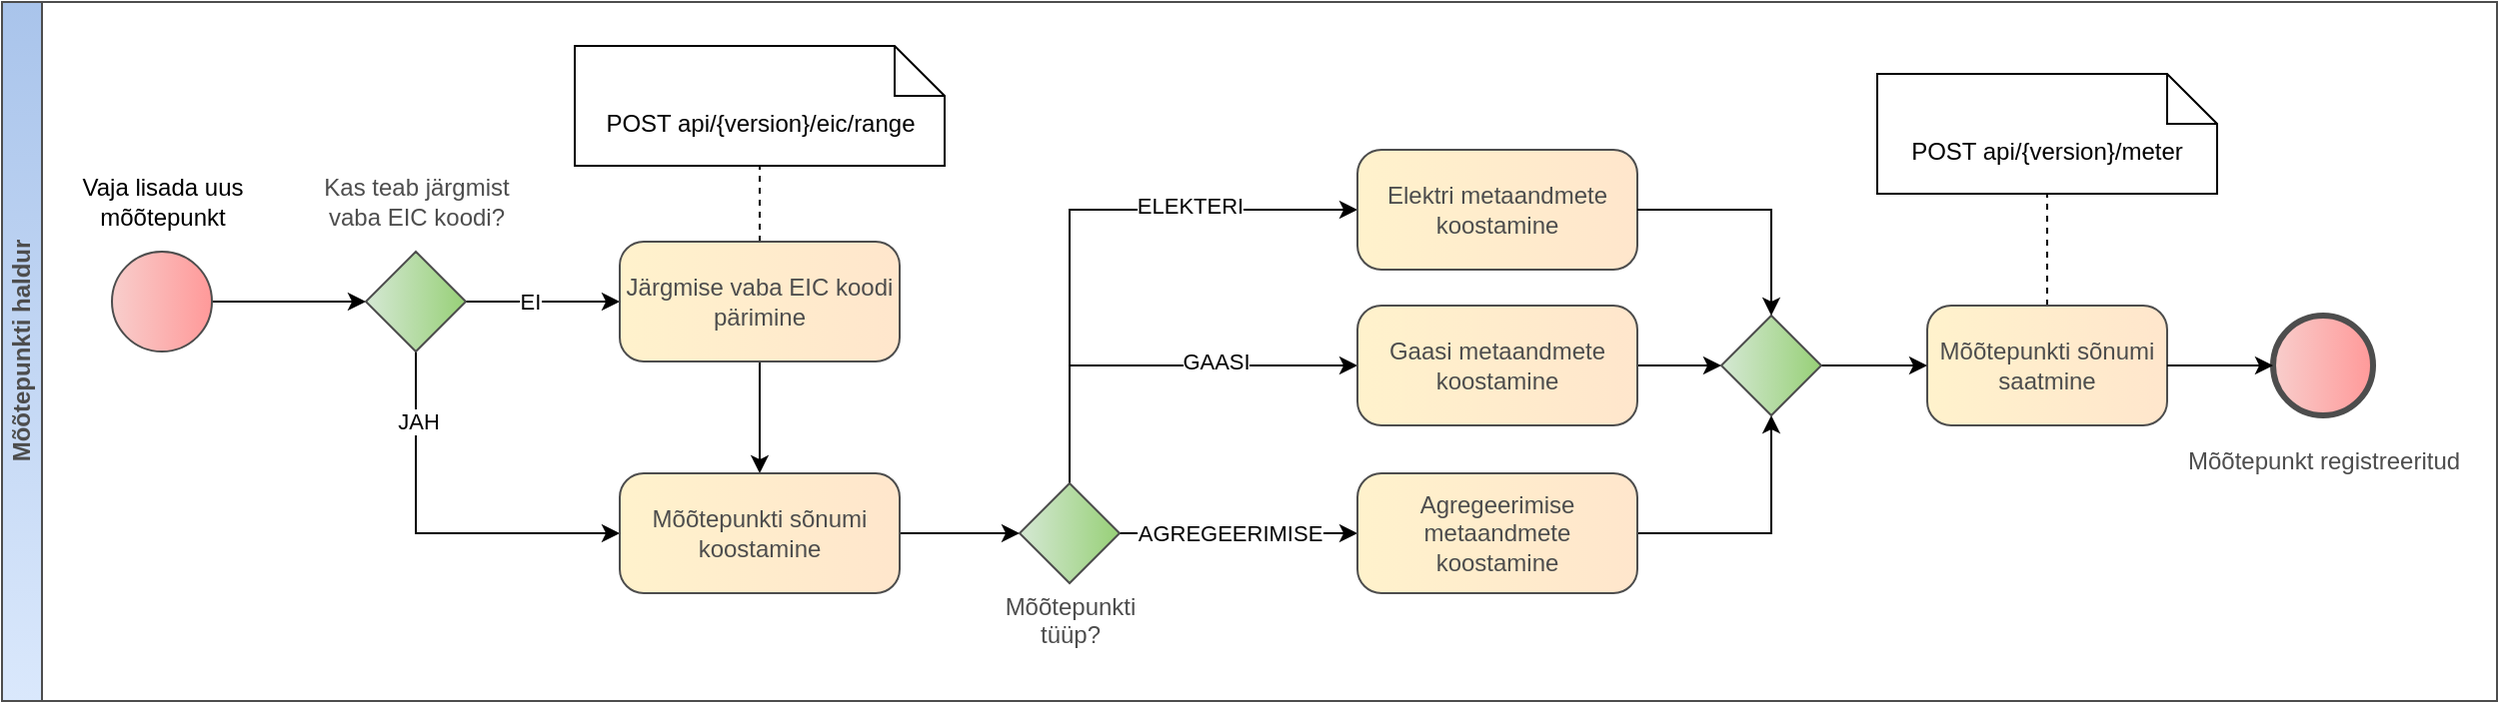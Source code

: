 <mxfile version="22.1.21" type="device" pages="4">
  <diagram name="Mõõtepunkti registreerimine" id="cEnZKVGMceIoJpwBC8QJ">
    <mxGraphModel dx="1588" dy="878" grid="0" gridSize="10" guides="1" tooltips="1" connect="1" arrows="1" fold="1" page="0" pageScale="1" pageWidth="827" pageHeight="1169" math="0" shadow="0">
      <root>
        <mxCell id="0" />
        <mxCell id="1" parent="0" />
        <mxCell id="b0wGwjfuf-SA-fyVzIMK-3" style="edgeStyle=orthogonalEdgeStyle;rounded=0;orthogonalLoop=1;jettySize=auto;html=1;" parent="1" source="b0wGwjfuf-SA-fyVzIMK-1" target="b0wGwjfuf-SA-fyVzIMK-2" edge="1">
          <mxGeometry relative="1" as="geometry" />
        </mxCell>
        <mxCell id="b0wGwjfuf-SA-fyVzIMK-1" value="Vaja lisada uus &lt;br&gt;mõõtepunkt" style="points=[[0.145,0.145,0],[0.5,0,0],[0.855,0.145,0],[1,0.5,0],[0.855,0.855,0],[0.5,1,0],[0.145,0.855,0],[0,0.5,0]];shape=mxgraph.bpmn.event;html=1;verticalLabelPosition=top;verticalAlign=middle;align=center;perimeter=ellipsePerimeter;outlineConnect=0;aspect=fixed;outline=standard;symbol=general;fillColor=#f8cecc;strokeColor=#4D4D4D;rounded=1;shadow=0;strokeWidth=1;gradientColor=#FF9999;gradientDirection=east;spacingBottom=0;labelPosition=center;" parent="1" vertex="1">
          <mxGeometry x="-192" y="271" width="50" height="50" as="geometry" />
        </mxCell>
        <mxCell id="b0wGwjfuf-SA-fyVzIMK-5" style="edgeStyle=orthogonalEdgeStyle;rounded=0;orthogonalLoop=1;jettySize=auto;html=1;" parent="1" source="b0wGwjfuf-SA-fyVzIMK-2" target="b0wGwjfuf-SA-fyVzIMK-4" edge="1">
          <mxGeometry relative="1" as="geometry" />
        </mxCell>
        <mxCell id="b0wGwjfuf-SA-fyVzIMK-6" value="EI" style="edgeLabel;html=1;align=center;verticalAlign=middle;resizable=0;points=[];" parent="b0wGwjfuf-SA-fyVzIMK-5" vertex="1" connectable="0">
          <mxGeometry x="-0.179" relative="1" as="geometry">
            <mxPoint as="offset" />
          </mxGeometry>
        </mxCell>
        <mxCell id="b0wGwjfuf-SA-fyVzIMK-8" style="edgeStyle=orthogonalEdgeStyle;rounded=0;orthogonalLoop=1;jettySize=auto;html=1;entryX=0;entryY=0.5;entryDx=0;entryDy=0;" parent="1" source="b0wGwjfuf-SA-fyVzIMK-2" target="b0wGwjfuf-SA-fyVzIMK-7" edge="1">
          <mxGeometry relative="1" as="geometry">
            <Array as="points">
              <mxPoint x="-40" y="412" />
            </Array>
          </mxGeometry>
        </mxCell>
        <mxCell id="b0wGwjfuf-SA-fyVzIMK-9" value="JAH" style="edgeLabel;html=1;align=center;verticalAlign=middle;resizable=0;points=[];" parent="b0wGwjfuf-SA-fyVzIMK-8" vertex="1" connectable="0">
          <mxGeometry x="-0.635" y="1" relative="1" as="geometry">
            <mxPoint as="offset" />
          </mxGeometry>
        </mxCell>
        <mxCell id="b0wGwjfuf-SA-fyVzIMK-2" value="Kas teab järgmist &lt;br&gt;vaba EIC koodi?" style="points=[[0.25,0.25,0],[0.5,0,0],[0.75,0.25,0],[1,0.5,0],[0.75,0.75,0],[0.5,1,0],[0.25,0.75,0],[0,0.5,0]];shape=mxgraph.bpmn.gateway2;html=1;verticalLabelPosition=top;labelBackgroundColor=#ffffff;verticalAlign=middle;align=center;perimeter=rhombusPerimeter;outlineConnect=0;outline=none;symbol=none;fontFamily=Helvetica;fontSize=12;fontColor=#4D4D4D;fillColor=#D5E8D4;strokeColor=#4D4D4D;rounded=0;shadow=0;gradientColor=#97D077;gradientDirection=east;spacing=0;labelPosition=center;" parent="1" vertex="1">
          <mxGeometry x="-65" y="271" width="50" height="50" as="geometry" />
        </mxCell>
        <mxCell id="b0wGwjfuf-SA-fyVzIMK-10" style="edgeStyle=orthogonalEdgeStyle;rounded=0;orthogonalLoop=1;jettySize=auto;html=1;entryX=0.5;entryY=0;entryDx=0;entryDy=0;" parent="1" source="b0wGwjfuf-SA-fyVzIMK-4" target="b0wGwjfuf-SA-fyVzIMK-7" edge="1">
          <mxGeometry relative="1" as="geometry" />
        </mxCell>
        <mxCell id="b0wGwjfuf-SA-fyVzIMK-12" style="rounded=0;orthogonalLoop=1;jettySize=auto;html=1;dashed=1;endArrow=none;endFill=0;" parent="1" source="b0wGwjfuf-SA-fyVzIMK-4" target="b0wGwjfuf-SA-fyVzIMK-11" edge="1">
          <mxGeometry relative="1" as="geometry" />
        </mxCell>
        <mxCell id="b0wGwjfuf-SA-fyVzIMK-4" value="Järgmise vaba EIC koodi pärimine" style="rounded=1;whiteSpace=wrap;html=1;arcSize=20;fillColor=#fff2cc;strokeColor=#4D4D4D;shadow=0;fontColor=#4D4D4D;gradientColor=#FFE6CC;gradientDirection=east;glass=0;collapsible=0;backgroundOutline=0;enumerate=0;labelBackgroundColor=none;labelBorderColor=none;strokeWidth=1;" parent="1" vertex="1">
          <mxGeometry x="62" y="266" width="140" height="60" as="geometry">
            <mxRectangle x="340" y="420" width="90" height="30" as="alternateBounds" />
          </mxGeometry>
        </mxCell>
        <mxCell id="b0wGwjfuf-SA-fyVzIMK-14" value="" style="edgeStyle=orthogonalEdgeStyle;rounded=0;orthogonalLoop=1;jettySize=auto;html=1;" parent="1" source="b0wGwjfuf-SA-fyVzIMK-7" target="JltrSsdwCCZjVwD0hIcc-1" edge="1">
          <mxGeometry relative="1" as="geometry" />
        </mxCell>
        <mxCell id="b0wGwjfuf-SA-fyVzIMK-19" value="Mõõtepunkti haldur" style="swimlane;html=1;horizontal=0;startSize=20;strokeColor=#4D4D4D;fillColor=#dae8fc;connectable=0;allowArrows=0;recursiveResize=0;fontColor=#4D4D4D;gradientColor=#A9C4EB;gradientDirection=north;rotation=0;container=0;" parent="1" vertex="1">
          <mxGeometry x="-247" y="146" width="1248" height="350" as="geometry" />
        </mxCell>
        <mxCell id="b0wGwjfuf-SA-fyVzIMK-7" value="Mõõtepunkti sõnumi koostamine" style="rounded=1;whiteSpace=wrap;html=1;arcSize=20;fillColor=#fff2cc;strokeColor=#4D4D4D;shadow=0;fontColor=#4D4D4D;gradientColor=#FFE6CC;gradientDirection=east;glass=0;collapsible=0;backgroundOutline=0;enumerate=0;labelBackgroundColor=none;labelBorderColor=none;strokeWidth=1;" parent="1" vertex="1">
          <mxGeometry x="62" y="382" width="140" height="60" as="geometry">
            <mxRectangle x="340" y="420" width="90" height="30" as="alternateBounds" />
          </mxGeometry>
        </mxCell>
        <mxCell id="b0wGwjfuf-SA-fyVzIMK-16" style="rounded=0;orthogonalLoop=1;jettySize=auto;html=1;dashed=1;endArrow=none;endFill=0;" parent="1" source="b0wGwjfuf-SA-fyVzIMK-13" target="b0wGwjfuf-SA-fyVzIMK-15" edge="1">
          <mxGeometry relative="1" as="geometry" />
        </mxCell>
        <mxCell id="b0wGwjfuf-SA-fyVzIMK-13" value="Mõõtepunkti sõnumi saatmine" style="whiteSpace=wrap;html=1;fillColor=#fff2cc;strokeColor=#4D4D4D;fontColor=#4D4D4D;rounded=1;arcSize=20;shadow=0;gradientColor=#FFE6CC;gradientDirection=east;glass=0;labelBackgroundColor=none;labelBorderColor=none;strokeWidth=1;" parent="1" vertex="1">
          <mxGeometry x="716" y="298" width="120" height="60" as="geometry" />
        </mxCell>
        <mxCell id="b0wGwjfuf-SA-fyVzIMK-17" value="Mõõtepunkt registreeritud" style="points=[[0.145,0.145,0],[0.5,0,0],[0.855,0.145,0],[1,0.5,0],[0.855,0.855,0],[0.5,1,0],[0.145,0.855,0],[0,0.5,0]];shape=mxgraph.bpmn.event;html=1;verticalLabelPosition=bottom;labelBackgroundColor=#ffffff;verticalAlign=bottom;align=center;perimeter=ellipsePerimeter;outlineConnect=0;aspect=fixed;outline=end;symbol=terminate2;fontFamily=Helvetica;fontSize=12;fontColor=#4D4D4D;fillColor=#f8cecc;strokeColor=#4D4D4D;rounded=1;shadow=0;strokeWidth=1;gradientColor=#FF9999;gradientDirection=east;spacing=0;spacingTop=0;spacingLeft=0;spacingBottom=20;" parent="1" vertex="1">
          <mxGeometry x="889" y="303" width="50" height="50" as="geometry" />
        </mxCell>
        <mxCell id="b0wGwjfuf-SA-fyVzIMK-18" style="edgeStyle=orthogonalEdgeStyle;rounded=0;orthogonalLoop=1;jettySize=auto;html=1;" parent="1" source="b0wGwjfuf-SA-fyVzIMK-13" target="b0wGwjfuf-SA-fyVzIMK-17" edge="1">
          <mxGeometry relative="1" as="geometry" />
        </mxCell>
        <mxCell id="b0wGwjfuf-SA-fyVzIMK-15" value="POST api/{version}/meter" style="shape=note2;boundedLbl=1;whiteSpace=wrap;html=1;size=25;verticalAlign=top;align=center;" parent="1" vertex="1">
          <mxGeometry x="691" y="182" width="170" height="60" as="geometry" />
        </mxCell>
        <mxCell id="JltrSsdwCCZjVwD0hIcc-5" style="edgeStyle=orthogonalEdgeStyle;rounded=0;orthogonalLoop=1;jettySize=auto;html=1;" parent="1" source="JltrSsdwCCZjVwD0hIcc-1" target="JltrSsdwCCZjVwD0hIcc-4" edge="1">
          <mxGeometry relative="1" as="geometry" />
        </mxCell>
        <mxCell id="JltrSsdwCCZjVwD0hIcc-6" value="AGREGEERIMISE" style="edgeLabel;html=1;align=center;verticalAlign=middle;resizable=0;points=[];" parent="JltrSsdwCCZjVwD0hIcc-5" vertex="1" connectable="0">
          <mxGeometry x="-0.079" relative="1" as="geometry">
            <mxPoint as="offset" />
          </mxGeometry>
        </mxCell>
        <mxCell id="JltrSsdwCCZjVwD0hIcc-7" style="edgeStyle=orthogonalEdgeStyle;rounded=0;orthogonalLoop=1;jettySize=auto;html=1;entryX=0;entryY=0.5;entryDx=0;entryDy=0;" parent="1" source="JltrSsdwCCZjVwD0hIcc-1" target="JltrSsdwCCZjVwD0hIcc-3" edge="1">
          <mxGeometry relative="1" as="geometry">
            <Array as="points">
              <mxPoint x="287" y="328" />
            </Array>
          </mxGeometry>
        </mxCell>
        <mxCell id="JltrSsdwCCZjVwD0hIcc-10" value="GAASI" style="edgeLabel;html=1;align=center;verticalAlign=middle;resizable=0;points=[];" parent="JltrSsdwCCZjVwD0hIcc-7" vertex="1" connectable="0">
          <mxGeometry x="0.038" y="3" relative="1" as="geometry">
            <mxPoint x="26" y="1" as="offset" />
          </mxGeometry>
        </mxCell>
        <mxCell id="JltrSsdwCCZjVwD0hIcc-8" style="edgeStyle=orthogonalEdgeStyle;rounded=0;orthogonalLoop=1;jettySize=auto;html=1;entryX=0;entryY=0.5;entryDx=0;entryDy=0;" parent="1" source="JltrSsdwCCZjVwD0hIcc-1" target="JltrSsdwCCZjVwD0hIcc-2" edge="1">
          <mxGeometry relative="1" as="geometry">
            <Array as="points">
              <mxPoint x="287" y="250" />
            </Array>
          </mxGeometry>
        </mxCell>
        <mxCell id="JltrSsdwCCZjVwD0hIcc-9" value="ELEKTERI" style="edgeLabel;html=1;align=center;verticalAlign=middle;resizable=0;points=[];" parent="JltrSsdwCCZjVwD0hIcc-8" vertex="1" connectable="0">
          <mxGeometry x="0.4" y="2" relative="1" as="geometry">
            <mxPoint as="offset" />
          </mxGeometry>
        </mxCell>
        <mxCell id="JltrSsdwCCZjVwD0hIcc-1" value="Mõõtepunkti&lt;br&gt;tüüp?" style="points=[[0.25,0.25,0],[0.5,0,0],[0.75,0.25,0],[1,0.5,0],[0.75,0.75,0],[0.5,1,0],[0.25,0.75,0],[0,0.5,0]];shape=mxgraph.bpmn.gateway2;html=1;verticalLabelPosition=bottom;labelBackgroundColor=#ffffff;verticalAlign=top;align=center;perimeter=rhombusPerimeter;outlineConnect=0;outline=none;symbol=none;fontFamily=Helvetica;fontSize=12;fontColor=#4D4D4D;fillColor=#D5E8D4;strokeColor=#4D4D4D;rounded=0;shadow=0;gradientColor=#97D077;gradientDirection=east;spacing=0;labelPosition=center;" parent="1" vertex="1">
          <mxGeometry x="262" y="387" width="50" height="50" as="geometry" />
        </mxCell>
        <mxCell id="JltrSsdwCCZjVwD0hIcc-2" value="Elektri metaandmete koostamine" style="rounded=1;whiteSpace=wrap;html=1;arcSize=20;fillColor=#fff2cc;strokeColor=#4D4D4D;shadow=0;fontColor=#4D4D4D;gradientColor=#FFE6CC;gradientDirection=east;glass=0;collapsible=0;backgroundOutline=0;enumerate=0;labelBackgroundColor=none;labelBorderColor=none;strokeWidth=1;" parent="1" vertex="1">
          <mxGeometry x="431" y="220" width="140" height="60" as="geometry">
            <mxRectangle x="340" y="420" width="90" height="30" as="alternateBounds" />
          </mxGeometry>
        </mxCell>
        <mxCell id="JltrSsdwCCZjVwD0hIcc-13" style="edgeStyle=orthogonalEdgeStyle;rounded=0;orthogonalLoop=1;jettySize=auto;html=1;" parent="1" source="JltrSsdwCCZjVwD0hIcc-3" target="JltrSsdwCCZjVwD0hIcc-11" edge="1">
          <mxGeometry relative="1" as="geometry" />
        </mxCell>
        <mxCell id="JltrSsdwCCZjVwD0hIcc-3" value="Gaasi metaandmete koostamine" style="rounded=1;whiteSpace=wrap;html=1;arcSize=20;fillColor=#fff2cc;strokeColor=#4D4D4D;shadow=0;fontColor=#4D4D4D;gradientColor=#FFE6CC;gradientDirection=east;glass=0;collapsible=0;backgroundOutline=0;enumerate=0;labelBackgroundColor=none;labelBorderColor=none;strokeWidth=1;" parent="1" vertex="1">
          <mxGeometry x="431" y="298" width="140" height="60" as="geometry">
            <mxRectangle x="340" y="420" width="90" height="30" as="alternateBounds" />
          </mxGeometry>
        </mxCell>
        <mxCell id="JltrSsdwCCZjVwD0hIcc-14" style="edgeStyle=orthogonalEdgeStyle;rounded=0;orthogonalLoop=1;jettySize=auto;html=1;" parent="1" source="JltrSsdwCCZjVwD0hIcc-4" target="JltrSsdwCCZjVwD0hIcc-11" edge="1">
          <mxGeometry relative="1" as="geometry" />
        </mxCell>
        <mxCell id="JltrSsdwCCZjVwD0hIcc-4" value="Agregeerimise metaandmete koostamine" style="rounded=1;whiteSpace=wrap;html=1;arcSize=20;fillColor=#fff2cc;strokeColor=#4D4D4D;shadow=0;fontColor=#4D4D4D;gradientColor=#FFE6CC;gradientDirection=east;glass=0;collapsible=0;backgroundOutline=0;enumerate=0;labelBackgroundColor=none;labelBorderColor=none;strokeWidth=1;" parent="1" vertex="1">
          <mxGeometry x="431" y="382" width="140" height="60" as="geometry">
            <mxRectangle x="340" y="420" width="90" height="30" as="alternateBounds" />
          </mxGeometry>
        </mxCell>
        <mxCell id="JltrSsdwCCZjVwD0hIcc-15" style="edgeStyle=orthogonalEdgeStyle;rounded=0;orthogonalLoop=1;jettySize=auto;html=1;entryX=0;entryY=0.5;entryDx=0;entryDy=0;" parent="1" source="JltrSsdwCCZjVwD0hIcc-11" target="b0wGwjfuf-SA-fyVzIMK-13" edge="1">
          <mxGeometry relative="1" as="geometry" />
        </mxCell>
        <mxCell id="JltrSsdwCCZjVwD0hIcc-11" value="" style="points=[[0.25,0.25,0],[0.5,0,0],[0.75,0.25,0],[1,0.5,0],[0.75,0.75,0],[0.5,1,0],[0.25,0.75,0],[0,0.5,0]];shape=mxgraph.bpmn.gateway2;html=1;verticalLabelPosition=bottom;labelBackgroundColor=#ffffff;verticalAlign=top;align=center;perimeter=rhombusPerimeter;outlineConnect=0;outline=none;symbol=none;fontFamily=Helvetica;fontSize=12;fontColor=#4D4D4D;fillColor=#D5E8D4;strokeColor=#4D4D4D;rounded=0;shadow=0;gradientColor=#97D077;gradientDirection=east;spacing=0;labelPosition=center;" parent="1" vertex="1">
          <mxGeometry x="613" y="303" width="50" height="50" as="geometry" />
        </mxCell>
        <mxCell id="JltrSsdwCCZjVwD0hIcc-12" style="edgeStyle=orthogonalEdgeStyle;rounded=0;orthogonalLoop=1;jettySize=auto;html=1;entryX=0.5;entryY=0;entryDx=0;entryDy=0;entryPerimeter=0;" parent="1" source="JltrSsdwCCZjVwD0hIcc-2" target="JltrSsdwCCZjVwD0hIcc-11" edge="1">
          <mxGeometry relative="1" as="geometry" />
        </mxCell>
        <mxCell id="b0wGwjfuf-SA-fyVzIMK-11" value="POST api/{version}/eic/range" style="shape=note2;boundedLbl=1;whiteSpace=wrap;html=1;size=25;verticalAlign=top;align=center;" parent="1" vertex="1">
          <mxGeometry x="39.5" y="168" width="185" height="60" as="geometry" />
        </mxCell>
      </root>
    </mxGraphModel>
  </diagram>
  <diagram name="Mõõtepunkti metaandmete muutmine" id="SNpJ4jsh5s9pnNgPiQp4">
    <mxGraphModel dx="1588" dy="878" grid="0" gridSize="10" guides="1" tooltips="1" connect="1" arrows="1" fold="1" page="0" pageScale="1" pageWidth="827" pageHeight="1169" math="0" shadow="0">
      <root>
        <mxCell id="Cqity4LIKx9_qBRAWzEN-0" />
        <mxCell id="Cqity4LIKx9_qBRAWzEN-1" parent="Cqity4LIKx9_qBRAWzEN-0" />
        <mxCell id="xKmBdfjGyanTH3eDgaFc-0" style="edgeStyle=orthogonalEdgeStyle;rounded=0;orthogonalLoop=1;jettySize=auto;html=1;" parent="Cqity4LIKx9_qBRAWzEN-1" source="Cqity4LIKx9_qBRAWzEN-3" target="Cqity4LIKx9_qBRAWzEN-11" edge="1">
          <mxGeometry relative="1" as="geometry" />
        </mxCell>
        <mxCell id="Cqity4LIKx9_qBRAWzEN-3" value="Mõõtepunkti&amp;nbsp;&lt;br&gt;metaandmed&lt;br&gt;on muutunud" style="points=[[0.145,0.145,0],[0.5,0,0],[0.855,0.145,0],[1,0.5,0],[0.855,0.855,0],[0.5,1,0],[0.145,0.855,0],[0,0.5,0]];shape=mxgraph.bpmn.event;html=1;verticalLabelPosition=top;verticalAlign=middle;align=center;perimeter=ellipsePerimeter;outlineConnect=0;aspect=fixed;outline=standard;symbol=general;fillColor=#f8cecc;strokeColor=#4D4D4D;rounded=1;shadow=0;strokeWidth=1;gradientColor=#FF9999;gradientDirection=east;spacingBottom=0;labelPosition=center;" parent="Cqity4LIKx9_qBRAWzEN-1" vertex="1">
          <mxGeometry x="-192" y="271" width="50" height="50" as="geometry" />
        </mxCell>
        <mxCell id="Cqity4LIKx9_qBRAWzEN-13" value="Mõõtepunkti haldur" style="swimlane;html=1;horizontal=0;startSize=20;strokeColor=#4D4D4D;fillColor=#dae8fc;connectable=0;allowArrows=0;recursiveResize=0;fontColor=#4D4D4D;gradientColor=#A9C4EB;gradientDirection=north;rotation=0;container=0;" parent="Cqity4LIKx9_qBRAWzEN-1" vertex="1">
          <mxGeometry x="-247" y="146" width="825" height="212" as="geometry" />
        </mxCell>
        <mxCell id="Cqity4LIKx9_qBRAWzEN-16" value="Mõõtepunkti sõnumi saatmine" style="whiteSpace=wrap;html=1;fillColor=#fff2cc;strokeColor=#4D4D4D;fontColor=#4D4D4D;rounded=1;arcSize=20;shadow=0;gradientColor=#FFE6CC;gradientDirection=east;glass=0;labelBackgroundColor=none;labelBorderColor=none;strokeWidth=1;" parent="Cqity4LIKx9_qBRAWzEN-13" vertex="1">
          <mxGeometry x="551" y="120" width="120" height="60" as="geometry" />
        </mxCell>
        <mxCell id="Cqity4LIKx9_qBRAWzEN-17" value="Mõõtepunkti&lt;br&gt;metaandmed&lt;br&gt;muudetud" style="points=[[0.145,0.145,0],[0.5,0,0],[0.855,0.145,0],[1,0.5,0],[0.855,0.855,0],[0.5,1,0],[0.145,0.855,0],[0,0.5,0]];shape=mxgraph.bpmn.event;html=1;verticalLabelPosition=top;labelBackgroundColor=#ffffff;verticalAlign=middle;align=center;perimeter=ellipsePerimeter;outlineConnect=0;aspect=fixed;outline=end;symbol=terminate2;fontFamily=Helvetica;fontSize=12;fontColor=#4D4D4D;fillColor=#f8cecc;strokeColor=#4D4D4D;rounded=1;shadow=0;strokeWidth=1;gradientColor=#FF9999;gradientDirection=east;spacing=0;spacingTop=0;spacingLeft=0;spacingBottom=20;labelPosition=center;" parent="Cqity4LIKx9_qBRAWzEN-13" vertex="1">
          <mxGeometry x="724" y="125" width="50" height="50" as="geometry" />
        </mxCell>
        <mxCell id="Cqity4LIKx9_qBRAWzEN-18" style="edgeStyle=orthogonalEdgeStyle;rounded=0;orthogonalLoop=1;jettySize=auto;html=1;" parent="Cqity4LIKx9_qBRAWzEN-13" source="Cqity4LIKx9_qBRAWzEN-16" target="Cqity4LIKx9_qBRAWzEN-17" edge="1">
          <mxGeometry relative="1" as="geometry" />
        </mxCell>
        <mxCell id="Cqity4LIKx9_qBRAWzEN-19" value="PUT api/{version}/meter" style="shape=note2;boundedLbl=1;whiteSpace=wrap;html=1;size=25;verticalAlign=top;align=center;" parent="Cqity4LIKx9_qBRAWzEN-13" vertex="1">
          <mxGeometry x="526" y="21" width="170" height="60" as="geometry" />
        </mxCell>
        <mxCell id="Cqity4LIKx9_qBRAWzEN-15" style="rounded=0;orthogonalLoop=1;jettySize=auto;html=1;dashed=1;endArrow=none;endFill=0;" parent="Cqity4LIKx9_qBRAWzEN-13" source="Cqity4LIKx9_qBRAWzEN-16" target="Cqity4LIKx9_qBRAWzEN-19" edge="1">
          <mxGeometry relative="1" as="geometry" />
        </mxCell>
        <mxCell id="xKmBdfjGyanTH3eDgaFc-1" style="edgeStyle=orthogonalEdgeStyle;rounded=0;orthogonalLoop=1;jettySize=auto;html=1;" parent="Cqity4LIKx9_qBRAWzEN-1" source="Cqity4LIKx9_qBRAWzEN-11" target="Cqity4LIKx9_qBRAWzEN-14" edge="1">
          <mxGeometry relative="1" as="geometry" />
        </mxCell>
        <mxCell id="Cqity4LIKx9_qBRAWzEN-11" value="Mõõtepunkti metaandmete uuendamine enda süsteemis" style="rounded=1;whiteSpace=wrap;html=1;arcSize=20;fillColor=#fff2cc;strokeColor=#4D4D4D;shadow=0;fontColor=#4D4D4D;gradientColor=#FFE6CC;gradientDirection=east;glass=0;collapsible=0;backgroundOutline=0;enumerate=0;labelBackgroundColor=none;labelBorderColor=none;strokeWidth=1;" parent="Cqity4LIKx9_qBRAWzEN-1" vertex="1">
          <mxGeometry x="-94" y="266" width="140" height="60" as="geometry">
            <mxRectangle x="340" y="420" width="90" height="30" as="alternateBounds" />
          </mxGeometry>
        </mxCell>
        <mxCell id="RVXx1hrbtxr3HMaGcyWy-0" style="edgeStyle=orthogonalEdgeStyle;rounded=0;orthogonalLoop=1;jettySize=auto;html=1;endArrow=none;dashed=1;endFill=0;" parent="Cqity4LIKx9_qBRAWzEN-1" source="Cqity4LIKx9_qBRAWzEN-14" target="xKmBdfjGyanTH3eDgaFc-2" edge="1">
          <mxGeometry relative="1" as="geometry" />
        </mxCell>
        <mxCell id="RVXx1hrbtxr3HMaGcyWy-1" style="edgeStyle=orthogonalEdgeStyle;rounded=0;orthogonalLoop=1;jettySize=auto;html=1;" parent="Cqity4LIKx9_qBRAWzEN-1" source="Cqity4LIKx9_qBRAWzEN-14" target="Cqity4LIKx9_qBRAWzEN-16" edge="1">
          <mxGeometry relative="1" as="geometry" />
        </mxCell>
        <mxCell id="Cqity4LIKx9_qBRAWzEN-14" value="Mõõtepunkti sõnumi koostamine" style="rounded=1;whiteSpace=wrap;html=1;arcSize=20;fillColor=#fff2cc;strokeColor=#4D4D4D;shadow=0;fontColor=#4D4D4D;gradientColor=#FFE6CC;gradientDirection=east;glass=0;collapsible=0;backgroundOutline=0;enumerate=0;labelBackgroundColor=none;labelBorderColor=none;strokeWidth=1;" parent="Cqity4LIKx9_qBRAWzEN-1" vertex="1">
          <mxGeometry x="93" y="266" width="140" height="60" as="geometry">
            <mxRectangle x="340" y="420" width="90" height="30" as="alternateBounds" />
          </mxGeometry>
        </mxCell>
        <mxCell id="xKmBdfjGyanTH3eDgaFc-2" value="meterEic ega commodityType ei tohi muutuda" style="shape=note2;boundedLbl=1;whiteSpace=wrap;html=1;size=25;verticalAlign=top;align=center;" parent="Cqity4LIKx9_qBRAWzEN-1" vertex="1">
          <mxGeometry x="78" y="160" width="170" height="66" as="geometry" />
        </mxCell>
      </root>
    </mxGraphModel>
  </diagram>
  <diagram name="Register new metering point" id="NOQvb7x5aN0ugD9xBON2">
    <mxGraphModel dx="1588" dy="878" grid="0" gridSize="10" guides="1" tooltips="1" connect="1" arrows="1" fold="1" page="0" pageScale="1" pageWidth="827" pageHeight="1169" math="0" shadow="0">
      <root>
        <mxCell id="uh2IBBVPhFFqDPc901yO-0" />
        <mxCell id="uh2IBBVPhFFqDPc901yO-1" parent="uh2IBBVPhFFqDPc901yO-0" />
        <mxCell id="uh2IBBVPhFFqDPc901yO-2" style="edgeStyle=orthogonalEdgeStyle;rounded=0;orthogonalLoop=1;jettySize=auto;html=1;" parent="uh2IBBVPhFFqDPc901yO-1" source="uh2IBBVPhFFqDPc901yO-3" target="uh2IBBVPhFFqDPc901yO-8" edge="1">
          <mxGeometry relative="1" as="geometry" />
        </mxCell>
        <mxCell id="uh2IBBVPhFFqDPc901yO-3" value="Need to add&lt;br&gt;new metering&lt;br&gt;point" style="points=[[0.145,0.145,0],[0.5,0,0],[0.855,0.145,0],[1,0.5,0],[0.855,0.855,0],[0.5,1,0],[0.145,0.855,0],[0,0.5,0]];shape=mxgraph.bpmn.event;html=1;verticalLabelPosition=top;verticalAlign=middle;align=center;perimeter=ellipsePerimeter;outlineConnect=0;aspect=fixed;outline=standard;symbol=general;fillColor=#f8cecc;strokeColor=#4D4D4D;rounded=1;shadow=0;strokeWidth=1;gradientColor=#FF9999;gradientDirection=east;spacingBottom=0;labelPosition=center;" parent="uh2IBBVPhFFqDPc901yO-1" vertex="1">
          <mxGeometry x="-192" y="271" width="50" height="50" as="geometry" />
        </mxCell>
        <mxCell id="uh2IBBVPhFFqDPc901yO-4" style="edgeStyle=orthogonalEdgeStyle;rounded=0;orthogonalLoop=1;jettySize=auto;html=1;" parent="uh2IBBVPhFFqDPc901yO-1" source="uh2IBBVPhFFqDPc901yO-8" target="uh2IBBVPhFFqDPc901yO-11" edge="1">
          <mxGeometry relative="1" as="geometry" />
        </mxCell>
        <mxCell id="uh2IBBVPhFFqDPc901yO-5" value="NO" style="edgeLabel;html=1;align=center;verticalAlign=middle;resizable=0;points=[];" parent="uh2IBBVPhFFqDPc901yO-4" vertex="1" connectable="0">
          <mxGeometry x="-0.179" relative="1" as="geometry">
            <mxPoint as="offset" />
          </mxGeometry>
        </mxCell>
        <mxCell id="uh2IBBVPhFFqDPc901yO-6" style="edgeStyle=orthogonalEdgeStyle;rounded=0;orthogonalLoop=1;jettySize=auto;html=1;entryX=0;entryY=0.5;entryDx=0;entryDy=0;" parent="uh2IBBVPhFFqDPc901yO-1" source="uh2IBBVPhFFqDPc901yO-8" target="uh2IBBVPhFFqDPc901yO-13" edge="1">
          <mxGeometry relative="1" as="geometry">
            <Array as="points">
              <mxPoint x="-40" y="412" />
            </Array>
          </mxGeometry>
        </mxCell>
        <mxCell id="uh2IBBVPhFFqDPc901yO-7" value="YES" style="edgeLabel;html=1;align=center;verticalAlign=middle;resizable=0;points=[];" parent="uh2IBBVPhFFqDPc901yO-6" vertex="1" connectable="0">
          <mxGeometry x="-0.635" y="1" relative="1" as="geometry">
            <mxPoint as="offset" />
          </mxGeometry>
        </mxCell>
        <mxCell id="uh2IBBVPhFFqDPc901yO-8" value="Know the&lt;br&gt;next free&lt;br&gt;EIC code?" style="points=[[0.25,0.25,0],[0.5,0,0],[0.75,0.25,0],[1,0.5,0],[0.75,0.75,0],[0.5,1,0],[0.25,0.75,0],[0,0.5,0]];shape=mxgraph.bpmn.gateway2;html=1;verticalLabelPosition=top;labelBackgroundColor=#ffffff;verticalAlign=middle;align=center;perimeter=rhombusPerimeter;outlineConnect=0;outline=none;symbol=none;fontFamily=Helvetica;fontSize=12;fontColor=#4D4D4D;fillColor=#D5E8D4;strokeColor=#4D4D4D;rounded=0;shadow=0;gradientColor=#97D077;gradientDirection=east;spacing=0;labelPosition=center;" parent="uh2IBBVPhFFqDPc901yO-1" vertex="1">
          <mxGeometry x="-65" y="271" width="50" height="50" as="geometry" />
        </mxCell>
        <mxCell id="uh2IBBVPhFFqDPc901yO-9" style="edgeStyle=orthogonalEdgeStyle;rounded=0;orthogonalLoop=1;jettySize=auto;html=1;entryX=0.5;entryY=0;entryDx=0;entryDy=0;" parent="uh2IBBVPhFFqDPc901yO-1" source="uh2IBBVPhFFqDPc901yO-11" target="uh2IBBVPhFFqDPc901yO-13" edge="1">
          <mxGeometry relative="1" as="geometry" />
        </mxCell>
        <mxCell id="uh2IBBVPhFFqDPc901yO-10" style="rounded=0;orthogonalLoop=1;jettySize=auto;html=1;dashed=1;endArrow=none;endFill=0;" parent="uh2IBBVPhFFqDPc901yO-1" source="uh2IBBVPhFFqDPc901yO-11" target="uh2IBBVPhFFqDPc901yO-14" edge="1">
          <mxGeometry relative="1" as="geometry" />
        </mxCell>
        <mxCell id="uh2IBBVPhFFqDPc901yO-11" value="Request next free EIC code" style="rounded=1;whiteSpace=wrap;html=1;arcSize=20;fillColor=#fff2cc;strokeColor=#4D4D4D;shadow=0;fontColor=#4D4D4D;gradientColor=#FFE6CC;gradientDirection=east;glass=0;collapsible=0;backgroundOutline=0;enumerate=0;labelBackgroundColor=none;labelBorderColor=none;strokeWidth=1;" parent="uh2IBBVPhFFqDPc901yO-1" vertex="1">
          <mxGeometry x="62" y="266" width="140" height="60" as="geometry">
            <mxRectangle x="340" y="420" width="90" height="30" as="alternateBounds" />
          </mxGeometry>
        </mxCell>
        <mxCell id="uh2IBBVPhFFqDPc901yO-13" value="Compose metering point message" style="rounded=1;whiteSpace=wrap;html=1;arcSize=20;fillColor=#fff2cc;strokeColor=#4D4D4D;shadow=0;fontColor=#4D4D4D;gradientColor=#FFE6CC;gradientDirection=east;glass=0;collapsible=0;backgroundOutline=0;enumerate=0;labelBackgroundColor=none;labelBorderColor=none;strokeWidth=1;" parent="uh2IBBVPhFFqDPc901yO-1" vertex="1">
          <mxGeometry x="62" y="382" width="140" height="60" as="geometry">
            <mxRectangle x="340" y="420" width="90" height="30" as="alternateBounds" />
          </mxGeometry>
        </mxCell>
        <mxCell id="uh2IBBVPhFFqDPc901yO-19" value="Metering point operator" style="swimlane;html=1;horizontal=0;startSize=20;strokeColor=#4D4D4D;fillColor=#dae8fc;connectable=0;allowArrows=0;recursiveResize=0;fontColor=#4D4D4D;gradientColor=#A9C4EB;gradientDirection=north;rotation=0;container=0;" parent="uh2IBBVPhFFqDPc901yO-1" vertex="1">
          <mxGeometry x="-246" y="150" width="1208" height="336" as="geometry" />
        </mxCell>
        <mxCell id="uh2IBBVPhFFqDPc901yO-20" value="POST api/{version}/meter" style="shape=note2;boundedLbl=1;whiteSpace=wrap;html=1;size=25;verticalAlign=top;align=center;" parent="uh2IBBVPhFFqDPc901yO-19" vertex="1">
          <mxGeometry x="932" y="50" width="170" height="60" as="geometry" />
        </mxCell>
        <mxCell id="uh2IBBVPhFFqDPc901yO-17" value="Send metering point message" style="whiteSpace=wrap;html=1;fillColor=#fff2cc;strokeColor=#4D4D4D;fontColor=#4D4D4D;rounded=1;arcSize=20;shadow=0;gradientColor=#FFE6CC;gradientDirection=east;glass=0;labelBackgroundColor=none;labelBorderColor=none;strokeWidth=1;" parent="uh2IBBVPhFFqDPc901yO-19" vertex="1">
          <mxGeometry x="957" y="148" width="120" height="60" as="geometry" />
        </mxCell>
        <mxCell id="uh2IBBVPhFFqDPc901yO-18" value="Metering point&lt;br&gt;registered" style="points=[[0.145,0.145,0],[0.5,0,0],[0.855,0.145,0],[1,0.5,0],[0.855,0.855,0],[0.5,1,0],[0.145,0.855,0],[0,0.5,0]];shape=mxgraph.bpmn.event;html=1;verticalLabelPosition=bottom;labelBackgroundColor=#ffffff;verticalAlign=bottom;align=center;perimeter=ellipsePerimeter;outlineConnect=0;aspect=fixed;outline=end;symbol=terminate2;fontFamily=Helvetica;fontSize=12;fontColor=#4D4D4D;fillColor=#f8cecc;strokeColor=#4D4D4D;rounded=1;shadow=0;strokeWidth=1;gradientColor=#FF9999;gradientDirection=east;spacing=0;spacingTop=0;spacingLeft=0;spacingBottom=20;" parent="uh2IBBVPhFFqDPc901yO-19" vertex="1">
          <mxGeometry x="1120" y="153" width="50" height="50" as="geometry" />
        </mxCell>
        <mxCell id="uh2IBBVPhFFqDPc901yO-15" style="rounded=0;orthogonalLoop=1;jettySize=auto;html=1;dashed=1;endArrow=none;endFill=0;" parent="uh2IBBVPhFFqDPc901yO-19" source="uh2IBBVPhFFqDPc901yO-17" target="uh2IBBVPhFFqDPc901yO-20" edge="1">
          <mxGeometry relative="1" as="geometry" />
        </mxCell>
        <mxCell id="uh2IBBVPhFFqDPc901yO-16" style="edgeStyle=orthogonalEdgeStyle;rounded=0;orthogonalLoop=1;jettySize=auto;html=1;" parent="uh2IBBVPhFFqDPc901yO-19" source="uh2IBBVPhFFqDPc901yO-17" target="uh2IBBVPhFFqDPc901yO-18" edge="1">
          <mxGeometry relative="1" as="geometry" />
        </mxCell>
        <mxCell id="k_W6gwbMorHt0tzR-ZAY-0" style="edgeStyle=orthogonalEdgeStyle;rounded=0;orthogonalLoop=1;jettySize=auto;html=1;" parent="uh2IBBVPhFFqDPc901yO-1" source="k_W6gwbMorHt0tzR-ZAY-6" target="k_W6gwbMorHt0tzR-ZAY-11" edge="1">
          <mxGeometry relative="1" as="geometry" />
        </mxCell>
        <mxCell id="k_W6gwbMorHt0tzR-ZAY-1" value="AGGREGATION" style="edgeLabel;html=1;align=center;verticalAlign=middle;resizable=0;points=[];" parent="k_W6gwbMorHt0tzR-ZAY-0" vertex="1" connectable="0">
          <mxGeometry x="-0.079" relative="1" as="geometry">
            <mxPoint as="offset" />
          </mxGeometry>
        </mxCell>
        <mxCell id="k_W6gwbMorHt0tzR-ZAY-2" style="edgeStyle=orthogonalEdgeStyle;rounded=0;orthogonalLoop=1;jettySize=auto;html=1;entryX=0;entryY=0.5;entryDx=0;entryDy=0;" parent="uh2IBBVPhFFqDPc901yO-1" source="k_W6gwbMorHt0tzR-ZAY-6" target="k_W6gwbMorHt0tzR-ZAY-9" edge="1">
          <mxGeometry relative="1" as="geometry">
            <Array as="points">
              <mxPoint x="287" y="328" />
            </Array>
          </mxGeometry>
        </mxCell>
        <mxCell id="k_W6gwbMorHt0tzR-ZAY-3" value="NATURAL GAS" style="edgeLabel;html=1;align=center;verticalAlign=middle;resizable=0;points=[];" parent="k_W6gwbMorHt0tzR-ZAY-2" vertex="1" connectable="0">
          <mxGeometry x="0.038" y="3" relative="1" as="geometry">
            <mxPoint x="26" y="1" as="offset" />
          </mxGeometry>
        </mxCell>
        <mxCell id="k_W6gwbMorHt0tzR-ZAY-4" style="edgeStyle=orthogonalEdgeStyle;rounded=0;orthogonalLoop=1;jettySize=auto;html=1;entryX=0;entryY=0.5;entryDx=0;entryDy=0;" parent="uh2IBBVPhFFqDPc901yO-1" source="k_W6gwbMorHt0tzR-ZAY-6" target="k_W6gwbMorHt0tzR-ZAY-7" edge="1">
          <mxGeometry relative="1" as="geometry">
            <Array as="points">
              <mxPoint x="287" y="250" />
            </Array>
          </mxGeometry>
        </mxCell>
        <mxCell id="k_W6gwbMorHt0tzR-ZAY-5" value="ELECTRICITY" style="edgeLabel;html=1;align=center;verticalAlign=middle;resizable=0;points=[];" parent="k_W6gwbMorHt0tzR-ZAY-4" vertex="1" connectable="0">
          <mxGeometry x="0.4" y="2" relative="1" as="geometry">
            <mxPoint as="offset" />
          </mxGeometry>
        </mxCell>
        <mxCell id="k_W6gwbMorHt0tzR-ZAY-6" value="Type of the&amp;nbsp;&lt;br&gt;metering point?" style="points=[[0.25,0.25,0],[0.5,0,0],[0.75,0.25,0],[1,0.5,0],[0.75,0.75,0],[0.5,1,0],[0.25,0.75,0],[0,0.5,0]];shape=mxgraph.bpmn.gateway2;html=1;verticalLabelPosition=bottom;labelBackgroundColor=#ffffff;verticalAlign=top;align=center;perimeter=rhombusPerimeter;outlineConnect=0;outline=none;symbol=none;fontFamily=Helvetica;fontSize=12;fontColor=#4D4D4D;fillColor=#D5E8D4;strokeColor=#4D4D4D;rounded=0;shadow=0;gradientColor=#97D077;gradientDirection=east;spacing=0;labelPosition=center;" parent="uh2IBBVPhFFqDPc901yO-1" vertex="1">
          <mxGeometry x="262" y="387" width="50" height="50" as="geometry" />
        </mxCell>
        <mxCell id="k_W6gwbMorHt0tzR-ZAY-7" value="Compose electricity metadata" style="rounded=1;whiteSpace=wrap;html=1;arcSize=20;fillColor=#fff2cc;strokeColor=#4D4D4D;shadow=0;fontColor=#4D4D4D;gradientColor=#FFE6CC;gradientDirection=east;glass=0;collapsible=0;backgroundOutline=0;enumerate=0;labelBackgroundColor=none;labelBorderColor=none;strokeWidth=1;" parent="uh2IBBVPhFFqDPc901yO-1" vertex="1">
          <mxGeometry x="431" y="220" width="140" height="60" as="geometry">
            <mxRectangle x="340" y="420" width="90" height="30" as="alternateBounds" />
          </mxGeometry>
        </mxCell>
        <mxCell id="k_W6gwbMorHt0tzR-ZAY-8" style="edgeStyle=orthogonalEdgeStyle;rounded=0;orthogonalLoop=1;jettySize=auto;html=1;" parent="uh2IBBVPhFFqDPc901yO-1" source="k_W6gwbMorHt0tzR-ZAY-9" target="k_W6gwbMorHt0tzR-ZAY-12" edge="1">
          <mxGeometry relative="1" as="geometry" />
        </mxCell>
        <mxCell id="k_W6gwbMorHt0tzR-ZAY-9" value="Compose natural gas metadata" style="rounded=1;whiteSpace=wrap;html=1;arcSize=20;fillColor=#fff2cc;strokeColor=#4D4D4D;shadow=0;fontColor=#4D4D4D;gradientColor=#FFE6CC;gradientDirection=east;glass=0;collapsible=0;backgroundOutline=0;enumerate=0;labelBackgroundColor=none;labelBorderColor=none;strokeWidth=1;" parent="uh2IBBVPhFFqDPc901yO-1" vertex="1">
          <mxGeometry x="431" y="298" width="140" height="60" as="geometry">
            <mxRectangle x="340" y="420" width="90" height="30" as="alternateBounds" />
          </mxGeometry>
        </mxCell>
        <mxCell id="k_W6gwbMorHt0tzR-ZAY-10" style="edgeStyle=orthogonalEdgeStyle;rounded=0;orthogonalLoop=1;jettySize=auto;html=1;" parent="uh2IBBVPhFFqDPc901yO-1" source="k_W6gwbMorHt0tzR-ZAY-11" target="k_W6gwbMorHt0tzR-ZAY-12" edge="1">
          <mxGeometry relative="1" as="geometry" />
        </mxCell>
        <mxCell id="k_W6gwbMorHt0tzR-ZAY-11" value="Compose aggregation metadata" style="rounded=1;whiteSpace=wrap;html=1;arcSize=20;fillColor=#fff2cc;strokeColor=#4D4D4D;shadow=0;fontColor=#4D4D4D;gradientColor=#FFE6CC;gradientDirection=east;glass=0;collapsible=0;backgroundOutline=0;enumerate=0;labelBackgroundColor=none;labelBorderColor=none;strokeWidth=1;" parent="uh2IBBVPhFFqDPc901yO-1" vertex="1">
          <mxGeometry x="431" y="382" width="140" height="60" as="geometry">
            <mxRectangle x="340" y="420" width="90" height="30" as="alternateBounds" />
          </mxGeometry>
        </mxCell>
        <mxCell id="k_W6gwbMorHt0tzR-ZAY-15" style="edgeStyle=orthogonalEdgeStyle;rounded=0;orthogonalLoop=1;jettySize=auto;html=1;entryX=0;entryY=0.5;entryDx=0;entryDy=0;" parent="uh2IBBVPhFFqDPc901yO-1" source="k_W6gwbMorHt0tzR-ZAY-12" target="uh2IBBVPhFFqDPc901yO-17" edge="1">
          <mxGeometry relative="1" as="geometry" />
        </mxCell>
        <mxCell id="k_W6gwbMorHt0tzR-ZAY-12" value="" style="points=[[0.25,0.25,0],[0.5,0,0],[0.75,0.25,0],[1,0.5,0],[0.75,0.75,0],[0.5,1,0],[0.25,0.75,0],[0,0.5,0]];shape=mxgraph.bpmn.gateway2;html=1;verticalLabelPosition=bottom;labelBackgroundColor=#ffffff;verticalAlign=top;align=center;perimeter=rhombusPerimeter;outlineConnect=0;outline=none;symbol=none;fontFamily=Helvetica;fontSize=12;fontColor=#4D4D4D;fillColor=#D5E8D4;strokeColor=#4D4D4D;rounded=0;shadow=0;gradientColor=#97D077;gradientDirection=east;spacing=0;labelPosition=center;" parent="uh2IBBVPhFFqDPc901yO-1" vertex="1">
          <mxGeometry x="613" y="303" width="50" height="50" as="geometry" />
        </mxCell>
        <mxCell id="k_W6gwbMorHt0tzR-ZAY-13" style="edgeStyle=orthogonalEdgeStyle;rounded=0;orthogonalLoop=1;jettySize=auto;html=1;entryX=0.5;entryY=0;entryDx=0;entryDy=0;entryPerimeter=0;" parent="uh2IBBVPhFFqDPc901yO-1" source="k_W6gwbMorHt0tzR-ZAY-7" target="k_W6gwbMorHt0tzR-ZAY-12" edge="1">
          <mxGeometry relative="1" as="geometry" />
        </mxCell>
        <mxCell id="k_W6gwbMorHt0tzR-ZAY-14" style="edgeStyle=orthogonalEdgeStyle;rounded=0;orthogonalLoop=1;jettySize=auto;html=1;entryX=0;entryY=0.5;entryDx=0;entryDy=0;entryPerimeter=0;" parent="uh2IBBVPhFFqDPc901yO-1" source="uh2IBBVPhFFqDPc901yO-13" target="k_W6gwbMorHt0tzR-ZAY-6" edge="1">
          <mxGeometry relative="1" as="geometry" />
        </mxCell>
        <mxCell id="uh2IBBVPhFFqDPc901yO-14" value="POST api/{version}/eic/range" style="shape=note2;boundedLbl=1;whiteSpace=wrap;html=1;size=25;verticalAlign=top;align=center;" parent="uh2IBBVPhFFqDPc901yO-1" vertex="1">
          <mxGeometry x="39.5" y="173" width="185" height="55" as="geometry" />
        </mxCell>
      </root>
    </mxGraphModel>
  </diagram>
  <diagram name="Update metadata of metering point" id="R4fXPZh5S_8ukU-diTko">
    <mxGraphModel dx="1588" dy="878" grid="0" gridSize="10" guides="1" tooltips="1" connect="1" arrows="1" fold="1" page="0" pageScale="1" pageWidth="827" pageHeight="1169" math="0" shadow="0">
      <root>
        <mxCell id="5qwbybCLMA5N44XebrtE-0" />
        <mxCell id="5qwbybCLMA5N44XebrtE-1" parent="5qwbybCLMA5N44XebrtE-0" />
        <mxCell id="5qwbybCLMA5N44XebrtE-2" style="edgeStyle=orthogonalEdgeStyle;rounded=0;orthogonalLoop=1;jettySize=auto;html=1;" parent="5qwbybCLMA5N44XebrtE-1" source="5qwbybCLMA5N44XebrtE-3" target="5qwbybCLMA5N44XebrtE-11" edge="1">
          <mxGeometry relative="1" as="geometry" />
        </mxCell>
        <mxCell id="5qwbybCLMA5N44XebrtE-3" value="Metering point&#39;s&lt;br&gt;metadata&lt;br&gt;has changed" style="points=[[0.145,0.145,0],[0.5,0,0],[0.855,0.145,0],[1,0.5,0],[0.855,0.855,0],[0.5,1,0],[0.145,0.855,0],[0,0.5,0]];shape=mxgraph.bpmn.event;html=1;verticalLabelPosition=top;verticalAlign=middle;align=center;perimeter=ellipsePerimeter;outlineConnect=0;aspect=fixed;outline=standard;symbol=general;fillColor=#f8cecc;strokeColor=#4D4D4D;rounded=1;shadow=0;strokeWidth=1;gradientColor=#FF9999;gradientDirection=east;spacingBottom=0;labelPosition=center;" parent="5qwbybCLMA5N44XebrtE-1" vertex="1">
          <mxGeometry x="-192" y="271" width="50" height="50" as="geometry" />
        </mxCell>
        <mxCell id="5qwbybCLMA5N44XebrtE-4" value="Metering point operator" style="swimlane;html=1;horizontal=0;startSize=20;strokeColor=#4D4D4D;fillColor=#dae8fc;connectable=0;allowArrows=0;recursiveResize=0;fontColor=#4D4D4D;gradientColor=#A9C4EB;gradientDirection=north;rotation=0;container=0;" parent="5qwbybCLMA5N44XebrtE-1" vertex="1">
          <mxGeometry x="-247" y="146" width="825" height="212" as="geometry" />
        </mxCell>
        <mxCell id="5qwbybCLMA5N44XebrtE-5" value="Send metering point message" style="whiteSpace=wrap;html=1;fillColor=#fff2cc;strokeColor=#4D4D4D;fontColor=#4D4D4D;rounded=1;arcSize=20;shadow=0;gradientColor=#FFE6CC;gradientDirection=east;glass=0;labelBackgroundColor=none;labelBorderColor=none;strokeWidth=1;" parent="5qwbybCLMA5N44XebrtE-4" vertex="1">
          <mxGeometry x="551" y="120" width="120" height="60" as="geometry" />
        </mxCell>
        <mxCell id="5qwbybCLMA5N44XebrtE-6" value="Metadata changed" style="points=[[0.145,0.145,0],[0.5,0,0],[0.855,0.145,0],[1,0.5,0],[0.855,0.855,0],[0.5,1,0],[0.145,0.855,0],[0,0.5,0]];shape=mxgraph.bpmn.event;html=1;verticalLabelPosition=top;labelBackgroundColor=#ffffff;verticalAlign=middle;align=center;perimeter=ellipsePerimeter;outlineConnect=0;aspect=fixed;outline=end;symbol=terminate2;fontFamily=Helvetica;fontSize=12;fontColor=#4D4D4D;fillColor=#f8cecc;strokeColor=#4D4D4D;rounded=1;shadow=0;strokeWidth=1;gradientColor=#FF9999;gradientDirection=east;spacing=0;spacingTop=0;spacingLeft=0;spacingBottom=20;labelPosition=center;" parent="5qwbybCLMA5N44XebrtE-4" vertex="1">
          <mxGeometry x="724" y="125" width="50" height="50" as="geometry" />
        </mxCell>
        <mxCell id="5qwbybCLMA5N44XebrtE-7" style="edgeStyle=orthogonalEdgeStyle;rounded=0;orthogonalLoop=1;jettySize=auto;html=1;" parent="5qwbybCLMA5N44XebrtE-4" source="5qwbybCLMA5N44XebrtE-5" target="5qwbybCLMA5N44XebrtE-6" edge="1">
          <mxGeometry relative="1" as="geometry" />
        </mxCell>
        <mxCell id="5qwbybCLMA5N44XebrtE-8" value="PUT api/{version}/meter" style="shape=note2;boundedLbl=1;whiteSpace=wrap;html=1;size=25;verticalAlign=top;align=center;" parent="5qwbybCLMA5N44XebrtE-4" vertex="1">
          <mxGeometry x="526" y="21" width="170" height="60" as="geometry" />
        </mxCell>
        <mxCell id="5qwbybCLMA5N44XebrtE-9" style="rounded=0;orthogonalLoop=1;jettySize=auto;html=1;dashed=1;endArrow=none;endFill=0;" parent="5qwbybCLMA5N44XebrtE-4" source="5qwbybCLMA5N44XebrtE-5" target="5qwbybCLMA5N44XebrtE-8" edge="1">
          <mxGeometry relative="1" as="geometry" />
        </mxCell>
        <mxCell id="5qwbybCLMA5N44XebrtE-10" style="edgeStyle=orthogonalEdgeStyle;rounded=0;orthogonalLoop=1;jettySize=auto;html=1;" parent="5qwbybCLMA5N44XebrtE-1" source="5qwbybCLMA5N44XebrtE-11" target="5qwbybCLMA5N44XebrtE-14" edge="1">
          <mxGeometry relative="1" as="geometry" />
        </mxCell>
        <mxCell id="5qwbybCLMA5N44XebrtE-11" value="Update metadata in internal system" style="rounded=1;whiteSpace=wrap;html=1;arcSize=20;fillColor=#fff2cc;strokeColor=#4D4D4D;shadow=0;fontColor=#4D4D4D;gradientColor=#FFE6CC;gradientDirection=east;glass=0;collapsible=0;backgroundOutline=0;enumerate=0;labelBackgroundColor=none;labelBorderColor=none;strokeWidth=1;" parent="5qwbybCLMA5N44XebrtE-1" vertex="1">
          <mxGeometry x="-94" y="266" width="140" height="60" as="geometry">
            <mxRectangle x="340" y="420" width="90" height="30" as="alternateBounds" />
          </mxGeometry>
        </mxCell>
        <mxCell id="5qwbybCLMA5N44XebrtE-12" style="edgeStyle=orthogonalEdgeStyle;rounded=0;orthogonalLoop=1;jettySize=auto;html=1;endArrow=none;dashed=1;endFill=0;" parent="5qwbybCLMA5N44XebrtE-1" source="5qwbybCLMA5N44XebrtE-14" target="5qwbybCLMA5N44XebrtE-15" edge="1">
          <mxGeometry relative="1" as="geometry" />
        </mxCell>
        <mxCell id="5qwbybCLMA5N44XebrtE-13" style="edgeStyle=orthogonalEdgeStyle;rounded=0;orthogonalLoop=1;jettySize=auto;html=1;" parent="5qwbybCLMA5N44XebrtE-1" source="5qwbybCLMA5N44XebrtE-14" target="5qwbybCLMA5N44XebrtE-5" edge="1">
          <mxGeometry relative="1" as="geometry" />
        </mxCell>
        <mxCell id="5qwbybCLMA5N44XebrtE-14" value="Compose metering point message" style="rounded=1;whiteSpace=wrap;html=1;arcSize=20;fillColor=#fff2cc;strokeColor=#4D4D4D;shadow=0;fontColor=#4D4D4D;gradientColor=#FFE6CC;gradientDirection=east;glass=0;collapsible=0;backgroundOutline=0;enumerate=0;labelBackgroundColor=none;labelBorderColor=none;strokeWidth=1;" parent="5qwbybCLMA5N44XebrtE-1" vertex="1">
          <mxGeometry x="93" y="266" width="140" height="60" as="geometry">
            <mxRectangle x="340" y="420" width="90" height="30" as="alternateBounds" />
          </mxGeometry>
        </mxCell>
        <mxCell id="5qwbybCLMA5N44XebrtE-15" value="meterEic or commodityType cannot be changed" style="shape=note2;boundedLbl=1;whiteSpace=wrap;html=1;size=25;verticalAlign=top;align=center;" parent="5qwbybCLMA5N44XebrtE-1" vertex="1">
          <mxGeometry x="78" y="160" width="170" height="66" as="geometry" />
        </mxCell>
      </root>
    </mxGraphModel>
  </diagram>
</mxfile>
